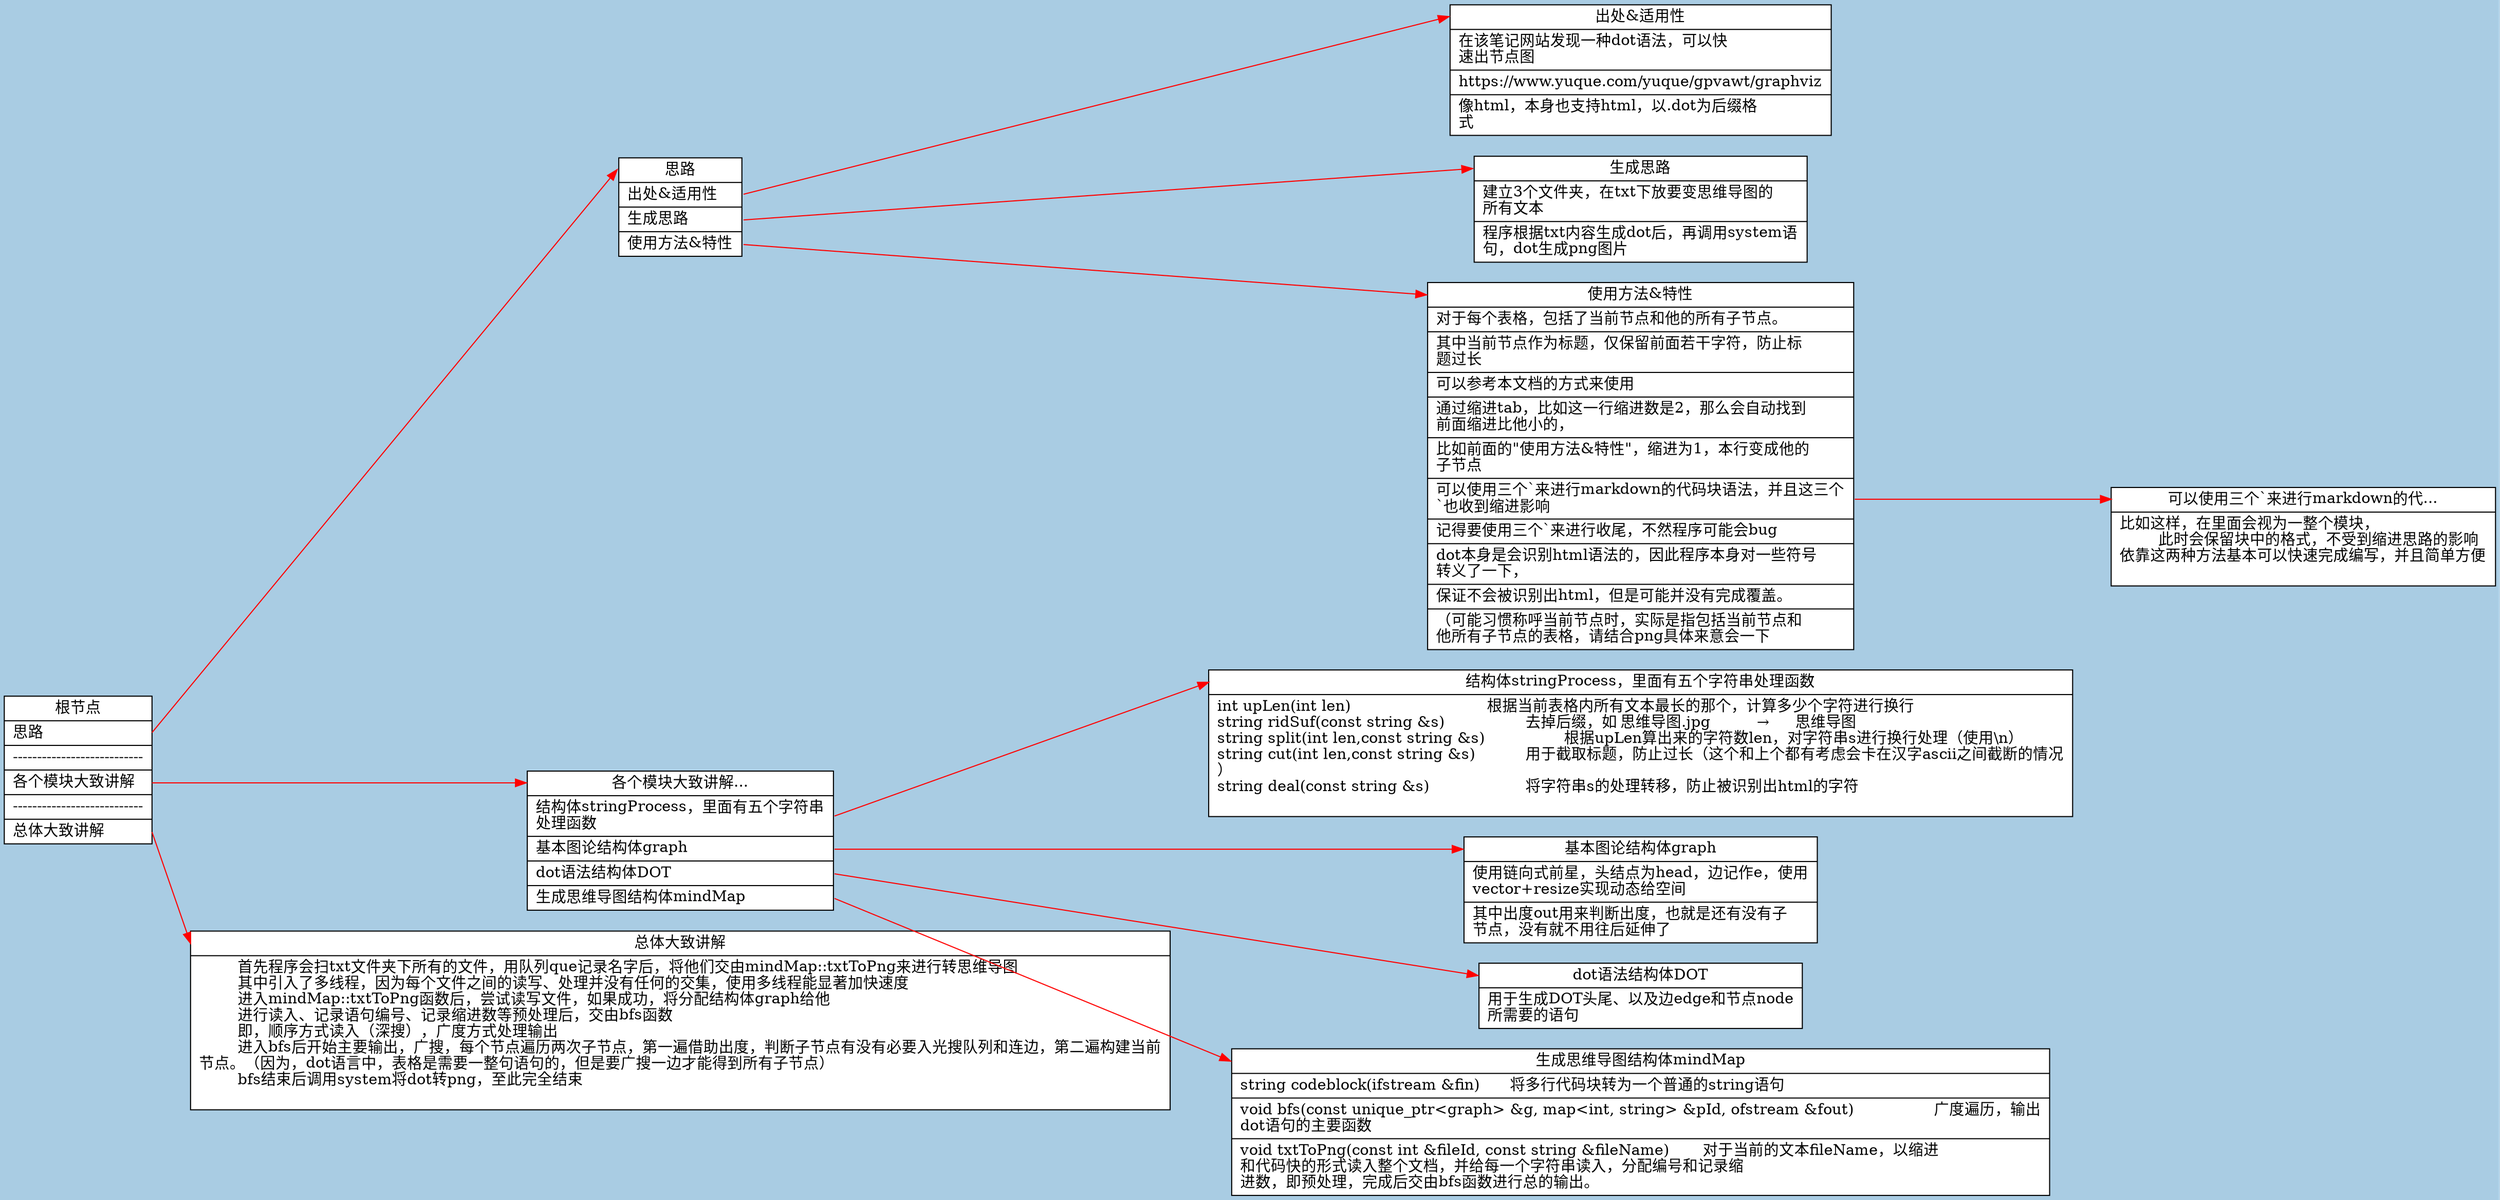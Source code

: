 digraph g{
graph [
	rankdir="LR";
	bgcolor="#A9CCE3"
	splines=false;
];
node [
	style = "filled"
	shape = "record"
	fillcolor = "white"
];
edge [
	color="red"
];
"node0" [
label = "<f0> 根节点| <f1> 思路\l| <f21> ---------------------------\l| <f22> 各个模块大致讲解\l| <f34> ---------------------------\l| <f35> 总体大致讲解\l"
];
"node35" [
label = "<f0> 总体大致讲解| <f36> &#9;首先程序会扫txt文件夹下所有的文件，用队列que记录名字后，将他们交由mindMap::txtToPng来进行转思维导图\l&#9;其中引入了多线程，因为每个文件之间的读写、处理并没有任何的交集，使用多线程能显著加快速度\l&#9;进入mindMap::txtToPng函数后，尝试读写文件，如果成功，将分配结构体graph给他\l&#9;进行读入、记录语句编号、记录缩进数等预处理后，交由bfs函数\l&#9;即，顺序方式读入（深搜），广度方式处理输出\l&#9;进入bfs后开始主要输出，广搜，每个节点遍历两次子节点，第一遍借助出度，判断子节点有没有必要入光搜队列和连边，第二遍构建当前\l节点。（因为，dot语言中，表格是需要一整句语句的，但是要广搜一边才能得到所有子节点）\l&#9;bfs结束后调用system将dot转png，至此完全结束\l\l"
];
"node22" [
label = "<f0> 各个模块大致讲解...| <f23> 结构体stringProcess，里面有五个字符串\l处理函数\l| <f25> 基本图论结构体graph\l| <f28> dot语法结构体DOT\l| <f30> 生成思维导图结构体mindMap\l"
];
"node1" [
label = "<f0> 思路| <f2> 出处&适用性\l| <f6> 生成思路\l| <f9> 使用方法&特性\l"
];
"node30" [
label = "<f0> 生成思维导图结构体mindMap| <f31> string&nbsp;codeblock(ifstream&nbsp;&fin)&nbsp;&#9;将多行代码块转为一个普通的string语句\l| <f32> void&nbsp;bfs(const&nbsp;unique_ptr&lt;graph&gt;&nbsp;&g,&nbsp;map&lt;int,&nbsp;string&gt;&nbsp;&pId,&nbsp;ofstream&nbsp;&fout)&#9;&#9;广度遍历，输出\ldot语句的主要函数\l| <f33> void&nbsp;txtToPng(const&nbsp;int&nbsp;&fileId,&nbsp;const&nbsp;string&nbsp;&fileName)&#9;对于当前的文本fileName，以缩进\l和代码快的形式读入整个文档，并给每一个字符串读入，分配编号和记录缩\l进数，即预处理，完成后交由bfs函数进行总的输出。\l"
];
"node28" [
label = "<f0> dot语法结构体DOT| <f29> 用于生成DOT头尾、以及边edge和节点node\l所需要的语句\l"
];
"node25" [
label = "<f0> 基本图论结构体graph| <f26> 使用链向式前星，头结点为head，边记作e，使用\lvector+resize实现动态给空间\l| <f27> 其中出度out用来判断出度，也就是还有没有子\l节点，没有就不用往后延伸了\l"
];
"node23" [
label = "<f0> 结构体stringProcess，里面有五个字符串处理函数| <f24> int&nbsp;upLen(int&nbsp;len)&#9;&#9;&#9;&#9;根据当前表格内所有文本最长的那个，计算多少个字符进行换行\lstring&nbsp;ridSuf(const&nbsp;string&nbsp;&s)&nbsp;&#9;&#9;去掉后缀，如&nbsp;思维导图.jpg&nbsp;&#9;→&#9;思维导图\lstring&nbsp;split(int&nbsp;len,const&nbsp;string&nbsp;&s)&#9;&#9;根据upLen算出来的字符数len，对字符串s进行换行处理（使用\\n）\lstring&nbsp;cut(int&nbsp;len,const&nbsp;string&nbsp;&s)&#9;&#9;用于截取标题，防止过长（这个和上个都有考虑会卡在汉字ascii之间截断的情况\l）\lstring&nbsp;deal(const&nbsp;string&nbsp;&s)&#9;&#9;&#9;将字符串s的处理转移，防止被识别出html的字符\l\l"
];
"node9" [
label = "<f0> 使用方法&特性| <f10> 对于每个表格，包括了当前节点和他的所有子节点。\l| <f11> 其中当前节点作为标题，仅保留前面若干字符，防止标\l题过长\l| <f12> 可以参考本文档的方式来使用\l| <f13> 通过缩进tab，比如这一行缩进数是2，那么会自动找到\l前面缩进比他小的，\l| <f14> 比如前面的&quot;使用方法&特性&quot;，缩进为1，本行变成他的\l子节点\l| <f15> 可以使用三个`来进行markdown的代码块语法，并且这三个\l`也收到缩进影响\l| <f17> 记得要使用三个`来进行收尾，不然程序可能会bug\l| <f18> dot本身是会识别html语法的，因此程序本身对一些符号\l转义了一下，\l| <f19> 保证不会被识别出html，但是可能并没有完成覆盖。\l| <f20> （可能习惯称呼当前节点时，实际是指包括当前节点和\l他所有子节点的表格，请结合png具体来意会一下\l"
];
"node6" [
label = "<f0> 生成思路| <f7> 建立3个文件夹，在txt下放要变思维导图的\l所有文本\l| <f8> 程序根据txt内容生成dot后，再调用system语\l句，dot生成png图片\l"
];
"node2" [
label = "<f0> 出处&适用性| <f3> 在该笔记网站发现一种dot语法，可以快\l速出节点图\l| <f4> https://www.yuque.com/yuque/gpvawt/graphviz\l| <f5> 像html，本身也支持html，以.dot为后缀格\l式\l"
];
"node15" [
label = "<f0> 可以使用三个`来进行markdown的代...| <f16> 比如这样，在里面会视为一整个模块，\l&#9;此时会保留块中的格式，不受到缩进思路的影响\l依靠这两种方法基本可以快速完成编写，并且简单方便\l\l"
];
"node0":f35 -> "node35":f0 [
id = 0
];
"node0":f22 -> "node22":f0 [
id = 1
];
"node0":f1 -> "node1":f0 [
id = 2
];
"node22":f30 -> "node30":f0 [
id = 0
];
"node22":f28 -> "node28":f0 [
id = 1
];
"node22":f25 -> "node25":f0 [
id = 2
];
"node22":f23 -> "node23":f0 [
id = 3
];
"node1":f9 -> "node9":f0 [
id = 4
];
"node1":f6 -> "node6":f0 [
id = 7
];
"node1":f2 -> "node2":f0 [
id = 8
];
"node9":f15 -> "node15":f0 [
id = 20
];
}
